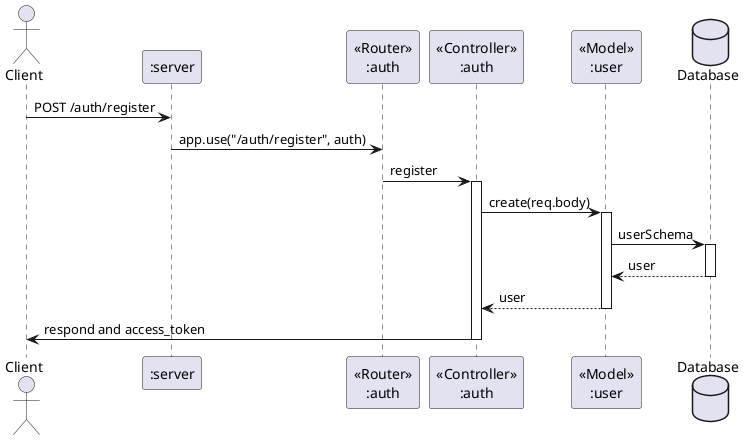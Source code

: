 @startuml POST /register
actor       Client       as client
participant ":server" as server 
participant "<<Router>>\n:auth" as auth_router 
participant "<<Controller>>\n:auth" as auth_con 
participant "<<Model>>\n:user" as user_model 
database Database as db

client -> server : POST /auth/register

server -> auth_router : app.use("/auth/register", auth)
auth_router -> auth_con : register
activate auth_con
    auth_con -> user_model : create(req.body)
    activate user_model
    user_model -> db : userSchema
        activate db
        db --> user_model : user
        deactivate db
    user_model --> auth_con : user
    deactivate user_model
auth_con -> client :respond and access_token
deactivate auth_con

@enduml